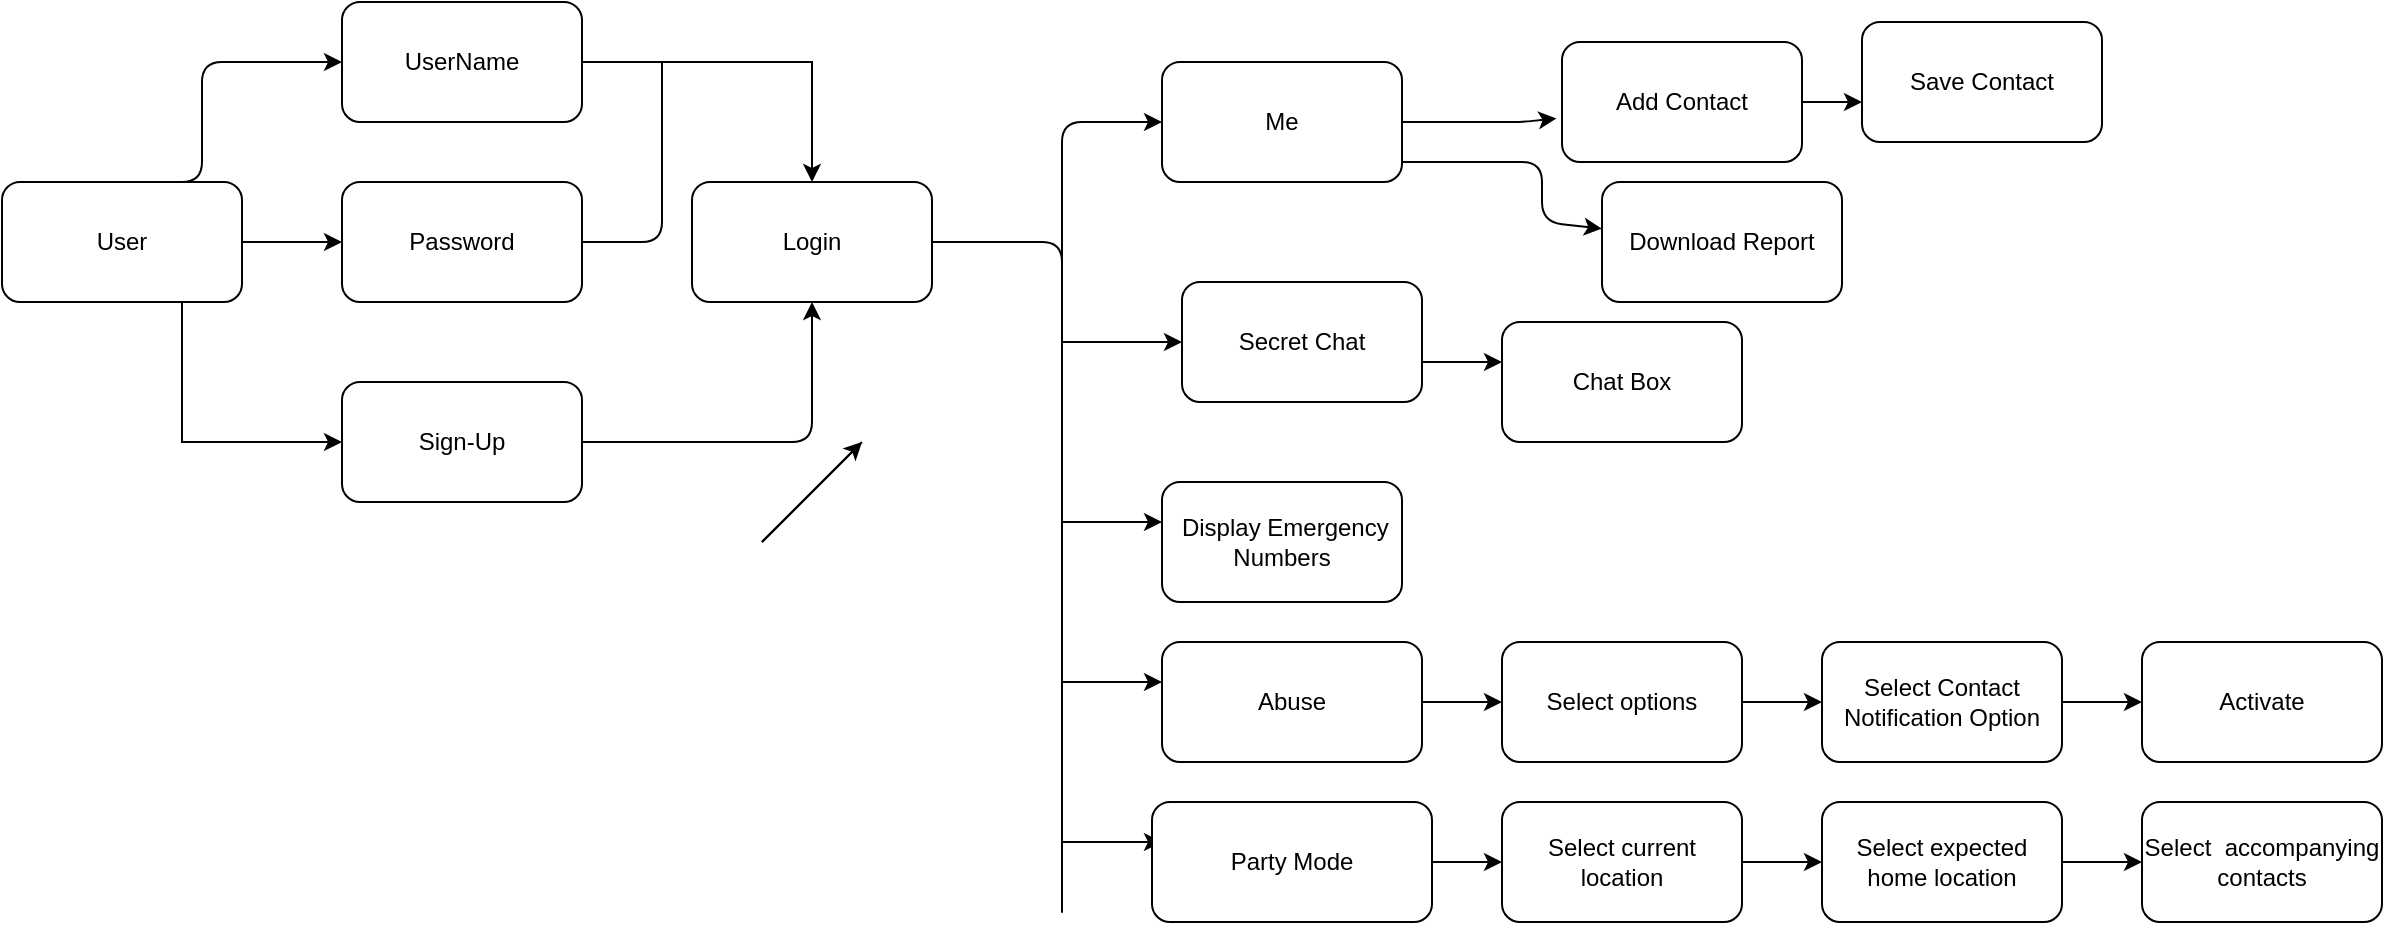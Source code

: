 <mxfile version="13.7.7" type="github">
  <diagram id="YIhLA673CySWcGxgqSJr" name="Page-1">
    <mxGraphModel dx="1038" dy="548" grid="1" gridSize="10" guides="1" tooltips="1" connect="1" arrows="1" fold="1" page="1" pageScale="1" pageWidth="1100" pageHeight="850" math="0" shadow="0">
      <root>
        <mxCell id="0" />
        <mxCell id="1" parent="0" />
        <mxCell id="OJl8rYbP5pRNovjzFYsz-4" style="edgeStyle=orthogonalEdgeStyle;rounded=0;orthogonalLoop=1;jettySize=auto;html=1;exitX=1;exitY=0.5;exitDx=0;exitDy=0;entryX=0;entryY=0.5;entryDx=0;entryDy=0;" edge="1" parent="1" source="igALqkXPBZ-Jk3Xrs15g-1" target="igALqkXPBZ-Jk3Xrs15g-6">
          <mxGeometry relative="1" as="geometry" />
        </mxCell>
        <mxCell id="OJl8rYbP5pRNovjzFYsz-6" style="edgeStyle=orthogonalEdgeStyle;rounded=0;orthogonalLoop=1;jettySize=auto;html=1;exitX=0.75;exitY=1;exitDx=0;exitDy=0;entryX=0;entryY=0.5;entryDx=0;entryDy=0;" edge="1" parent="1" source="igALqkXPBZ-Jk3Xrs15g-1" target="igALqkXPBZ-Jk3Xrs15g-7">
          <mxGeometry relative="1" as="geometry" />
        </mxCell>
        <mxCell id="igALqkXPBZ-Jk3Xrs15g-1" value="User" style="rounded=1;whiteSpace=wrap;html=1;" parent="1" vertex="1">
          <mxGeometry x="20" y="110" width="120" height="60" as="geometry" />
        </mxCell>
        <mxCell id="igALqkXPBZ-Jk3Xrs15g-2" value="Login" style="rounded=1;whiteSpace=wrap;html=1;" parent="1" vertex="1">
          <mxGeometry x="365" y="110" width="120" height="60" as="geometry" />
        </mxCell>
        <mxCell id="OJl8rYbP5pRNovjzFYsz-10" style="edgeStyle=orthogonalEdgeStyle;rounded=0;orthogonalLoop=1;jettySize=auto;html=1;entryX=0.5;entryY=0;entryDx=0;entryDy=0;" edge="1" parent="1" source="igALqkXPBZ-Jk3Xrs15g-3" target="igALqkXPBZ-Jk3Xrs15g-2">
          <mxGeometry relative="1" as="geometry" />
        </mxCell>
        <mxCell id="igALqkXPBZ-Jk3Xrs15g-3" value="UserName" style="rounded=1;whiteSpace=wrap;html=1;" parent="1" vertex="1">
          <mxGeometry x="190" y="20" width="120" height="60" as="geometry" />
        </mxCell>
        <mxCell id="igALqkXPBZ-Jk3Xrs15g-4" value="&amp;nbsp;Display Emergency Numbers" style="rounded=1;whiteSpace=wrap;html=1;" parent="1" vertex="1">
          <mxGeometry x="600" y="260" width="120" height="60" as="geometry" />
        </mxCell>
        <mxCell id="igALqkXPBZ-Jk3Xrs15g-5" value="Me" style="rounded=1;whiteSpace=wrap;html=1;" parent="1" vertex="1">
          <mxGeometry x="600" y="50" width="120" height="60" as="geometry" />
        </mxCell>
        <mxCell id="igALqkXPBZ-Jk3Xrs15g-6" value="Password" style="rounded=1;whiteSpace=wrap;html=1;" parent="1" vertex="1">
          <mxGeometry x="190" y="110" width="120" height="60" as="geometry" />
        </mxCell>
        <mxCell id="igALqkXPBZ-Jk3Xrs15g-7" value="Sign-Up" style="rounded=1;whiteSpace=wrap;html=1;" parent="1" vertex="1">
          <mxGeometry x="190" y="210" width="120" height="60" as="geometry" />
        </mxCell>
        <mxCell id="OJl8rYbP5pRNovjzFYsz-31" style="edgeStyle=orthogonalEdgeStyle;rounded=0;orthogonalLoop=1;jettySize=auto;html=1;exitX=1;exitY=0.5;exitDx=0;exitDy=0;" edge="1" parent="1" source="igALqkXPBZ-Jk3Xrs15g-8" target="OJl8rYbP5pRNovjzFYsz-32">
          <mxGeometry relative="1" as="geometry">
            <mxPoint x="830" y="180" as="targetPoint" />
            <Array as="points">
              <mxPoint x="730" y="200" />
            </Array>
          </mxGeometry>
        </mxCell>
        <mxCell id="igALqkXPBZ-Jk3Xrs15g-8" value="Secret Chat" style="rounded=1;whiteSpace=wrap;html=1;" parent="1" vertex="1">
          <mxGeometry x="610" y="160" width="120" height="60" as="geometry" />
        </mxCell>
        <mxCell id="igALqkXPBZ-Jk3Xrs15g-10" value="" style="endArrow=classic;html=1;entryX=0;entryY=0.5;entryDx=0;entryDy=0;exitX=0.5;exitY=0;exitDx=0;exitDy=0;" parent="1" target="igALqkXPBZ-Jk3Xrs15g-3" edge="1" source="igALqkXPBZ-Jk3Xrs15g-1">
          <mxGeometry width="50" height="50" relative="1" as="geometry">
            <mxPoint x="400" y="280" as="sourcePoint" />
            <mxPoint x="340" y="120" as="targetPoint" />
            <Array as="points">
              <mxPoint x="120" y="110" />
              <mxPoint x="120" y="50" />
            </Array>
          </mxGeometry>
        </mxCell>
        <mxCell id="OJl8rYbP5pRNovjzFYsz-9" value="" style="endArrow=classic;html=1;entryX=0.5;entryY=1;entryDx=0;entryDy=0;" edge="1" parent="1" target="igALqkXPBZ-Jk3Xrs15g-2">
          <mxGeometry width="50" height="50" relative="1" as="geometry">
            <mxPoint x="310" y="240" as="sourcePoint" />
            <mxPoint x="450" y="260" as="targetPoint" />
            <Array as="points">
              <mxPoint x="310" y="240" />
              <mxPoint x="425" y="240" />
            </Array>
          </mxGeometry>
        </mxCell>
        <mxCell id="OJl8rYbP5pRNovjzFYsz-16" value="" style="endArrow=none;html=1;exitX=1;exitY=0.5;exitDx=0;exitDy=0;" edge="1" parent="1" source="igALqkXPBZ-Jk3Xrs15g-6">
          <mxGeometry width="50" height="50" relative="1" as="geometry">
            <mxPoint x="400" y="290" as="sourcePoint" />
            <mxPoint x="350" y="50" as="targetPoint" />
            <Array as="points">
              <mxPoint x="350" y="140" />
            </Array>
          </mxGeometry>
        </mxCell>
        <mxCell id="OJl8rYbP5pRNovjzFYsz-17" value="" style="endArrow=classic;html=1;exitX=1;exitY=0.5;exitDx=0;exitDy=0;" edge="1" parent="1" source="igALqkXPBZ-Jk3Xrs15g-2">
          <mxGeometry width="50" height="50" relative="1" as="geometry">
            <mxPoint x="450" y="240" as="sourcePoint" />
            <mxPoint x="600" y="80" as="targetPoint" />
            <Array as="points">
              <mxPoint x="550" y="140" />
              <mxPoint x="550" y="480" />
              <mxPoint x="550" y="80" />
            </Array>
          </mxGeometry>
        </mxCell>
        <mxCell id="OJl8rYbP5pRNovjzFYsz-18" value="" style="endArrow=none;html=1;" edge="1" parent="1">
          <mxGeometry width="50" height="50" relative="1" as="geometry">
            <mxPoint x="400" y="290" as="sourcePoint" />
            <mxPoint x="450" y="240" as="targetPoint" />
          </mxGeometry>
        </mxCell>
        <mxCell id="OJl8rYbP5pRNovjzFYsz-19" value="" style="endArrow=classic;html=1;entryX=0;entryY=0.5;entryDx=0;entryDy=0;" edge="1" parent="1" target="igALqkXPBZ-Jk3Xrs15g-8">
          <mxGeometry width="50" height="50" relative="1" as="geometry">
            <mxPoint x="550" y="190" as="sourcePoint" />
            <mxPoint x="610" y="170" as="targetPoint" />
            <Array as="points">
              <mxPoint x="590" y="190" />
            </Array>
          </mxGeometry>
        </mxCell>
        <mxCell id="OJl8rYbP5pRNovjzFYsz-20" value="" style="endArrow=classic;html=1;" edge="1" parent="1">
          <mxGeometry width="50" height="50" relative="1" as="geometry">
            <mxPoint x="400" y="290" as="sourcePoint" />
            <mxPoint x="450" y="240" as="targetPoint" />
          </mxGeometry>
        </mxCell>
        <mxCell id="OJl8rYbP5pRNovjzFYsz-22" value="" style="endArrow=classic;html=1;" edge="1" parent="1">
          <mxGeometry width="50" height="50" relative="1" as="geometry">
            <mxPoint x="550" y="280" as="sourcePoint" />
            <mxPoint x="600" y="280" as="targetPoint" />
            <Array as="points">
              <mxPoint x="570" y="280" />
              <mxPoint x="600" y="280" />
            </Array>
          </mxGeometry>
        </mxCell>
        <mxCell id="OJl8rYbP5pRNovjzFYsz-23" value="" style="endArrow=classic;html=1;exitX=1;exitY=0.5;exitDx=0;exitDy=0;entryX=-0.023;entryY=0.637;entryDx=0;entryDy=0;entryPerimeter=0;" edge="1" parent="1" source="igALqkXPBZ-Jk3Xrs15g-5" target="OJl8rYbP5pRNovjzFYsz-24">
          <mxGeometry width="50" height="50" relative="1" as="geometry">
            <mxPoint x="780" y="130" as="sourcePoint" />
            <mxPoint x="790" y="50" as="targetPoint" />
            <Array as="points">
              <mxPoint x="760" y="80" />
              <mxPoint x="780" y="80" />
            </Array>
          </mxGeometry>
        </mxCell>
        <mxCell id="OJl8rYbP5pRNovjzFYsz-24" value="Add Contact" style="rounded=1;whiteSpace=wrap;html=1;" vertex="1" parent="1">
          <mxGeometry x="800" y="40" width="120" height="60" as="geometry" />
        </mxCell>
        <mxCell id="OJl8rYbP5pRNovjzFYsz-25" value="" style="endArrow=classic;html=1;" edge="1" parent="1" target="OJl8rYbP5pRNovjzFYsz-26">
          <mxGeometry width="50" height="50" relative="1" as="geometry">
            <mxPoint x="720" y="100" as="sourcePoint" />
            <mxPoint x="840" y="130" as="targetPoint" />
            <Array as="points">
              <mxPoint x="790" y="100" />
              <mxPoint x="790" y="130" />
            </Array>
          </mxGeometry>
        </mxCell>
        <mxCell id="OJl8rYbP5pRNovjzFYsz-26" value="Download Report" style="rounded=1;whiteSpace=wrap;html=1;" vertex="1" parent="1">
          <mxGeometry x="820" y="110" width="120" height="60" as="geometry" />
        </mxCell>
        <mxCell id="OJl8rYbP5pRNovjzFYsz-27" value="" style="endArrow=classic;html=1;exitX=1;exitY=0.5;exitDx=0;exitDy=0;" edge="1" parent="1" source="OJl8rYbP5pRNovjzFYsz-24" target="OJl8rYbP5pRNovjzFYsz-28">
          <mxGeometry width="50" height="50" relative="1" as="geometry">
            <mxPoint x="800" y="260" as="sourcePoint" />
            <mxPoint x="970" y="70" as="targetPoint" />
            <Array as="points">
              <mxPoint x="950" y="70" />
            </Array>
          </mxGeometry>
        </mxCell>
        <mxCell id="OJl8rYbP5pRNovjzFYsz-28" value="Save Contact" style="rounded=1;whiteSpace=wrap;html=1;" vertex="1" parent="1">
          <mxGeometry x="950" y="30" width="120" height="60" as="geometry" />
        </mxCell>
        <mxCell id="OJl8rYbP5pRNovjzFYsz-32" value="Chat Box" style="rounded=1;whiteSpace=wrap;html=1;" vertex="1" parent="1">
          <mxGeometry x="770" y="180" width="120" height="60" as="geometry" />
        </mxCell>
        <mxCell id="OJl8rYbP5pRNovjzFYsz-34" value="" style="endArrow=classic;html=1;" edge="1" parent="1">
          <mxGeometry width="50" height="50" relative="1" as="geometry">
            <mxPoint x="550" y="360" as="sourcePoint" />
            <mxPoint x="600" y="360" as="targetPoint" />
            <Array as="points" />
          </mxGeometry>
        </mxCell>
        <mxCell id="OJl8rYbP5pRNovjzFYsz-35" value="Abuse" style="rounded=1;whiteSpace=wrap;html=1;" vertex="1" parent="1">
          <mxGeometry x="600" y="340" width="130" height="60" as="geometry" />
        </mxCell>
        <mxCell id="OJl8rYbP5pRNovjzFYsz-36" value="Select options" style="rounded=1;whiteSpace=wrap;html=1;" vertex="1" parent="1">
          <mxGeometry x="770" y="340" width="120" height="60" as="geometry" />
        </mxCell>
        <mxCell id="OJl8rYbP5pRNovjzFYsz-37" value="" style="endArrow=classic;html=1;exitX=1;exitY=0.5;exitDx=0;exitDy=0;entryX=0;entryY=0.5;entryDx=0;entryDy=0;" edge="1" parent="1" source="OJl8rYbP5pRNovjzFYsz-35" target="OJl8rYbP5pRNovjzFYsz-36">
          <mxGeometry width="50" height="50" relative="1" as="geometry">
            <mxPoint x="800" y="250" as="sourcePoint" />
            <mxPoint x="850" y="200" as="targetPoint" />
            <Array as="points" />
          </mxGeometry>
        </mxCell>
        <mxCell id="OJl8rYbP5pRNovjzFYsz-38" value="" style="endArrow=classic;html=1;exitX=1;exitY=0.5;exitDx=0;exitDy=0;" edge="1" parent="1" source="OJl8rYbP5pRNovjzFYsz-36" target="OJl8rYbP5pRNovjzFYsz-39">
          <mxGeometry width="50" height="50" relative="1" as="geometry">
            <mxPoint x="920" y="390" as="sourcePoint" />
            <mxPoint x="960" y="370" as="targetPoint" />
          </mxGeometry>
        </mxCell>
        <mxCell id="OJl8rYbP5pRNovjzFYsz-39" value="Select Contact Notification Option" style="rounded=1;whiteSpace=wrap;html=1;" vertex="1" parent="1">
          <mxGeometry x="930" y="340" width="120" height="60" as="geometry" />
        </mxCell>
        <mxCell id="OJl8rYbP5pRNovjzFYsz-40" value="" style="endArrow=classic;html=1;exitX=1;exitY=0.5;exitDx=0;exitDy=0;" edge="1" parent="1" source="OJl8rYbP5pRNovjzFYsz-39" target="OJl8rYbP5pRNovjzFYsz-41">
          <mxGeometry width="50" height="50" relative="1" as="geometry">
            <mxPoint x="1050" y="390" as="sourcePoint" />
            <mxPoint x="1080" y="370" as="targetPoint" />
          </mxGeometry>
        </mxCell>
        <mxCell id="OJl8rYbP5pRNovjzFYsz-41" value="Activate" style="rounded=1;whiteSpace=wrap;html=1;" vertex="1" parent="1">
          <mxGeometry x="1090" y="340" width="120" height="60" as="geometry" />
        </mxCell>
        <mxCell id="OJl8rYbP5pRNovjzFYsz-42" value="" style="endArrow=classic;html=1;" edge="1" parent="1">
          <mxGeometry width="50" height="50" relative="1" as="geometry">
            <mxPoint x="550" y="440" as="sourcePoint" />
            <mxPoint x="600" y="440" as="targetPoint" />
            <Array as="points" />
          </mxGeometry>
        </mxCell>
        <mxCell id="OJl8rYbP5pRNovjzFYsz-43" value="Party Mode" style="rounded=1;whiteSpace=wrap;html=1;" vertex="1" parent="1">
          <mxGeometry x="595" y="420" width="140" height="60" as="geometry" />
        </mxCell>
        <mxCell id="OJl8rYbP5pRNovjzFYsz-44" value="Select current location" style="rounded=1;whiteSpace=wrap;html=1;" vertex="1" parent="1">
          <mxGeometry x="770" y="420" width="120" height="60" as="geometry" />
        </mxCell>
        <mxCell id="OJl8rYbP5pRNovjzFYsz-45" value="" style="endArrow=classic;html=1;exitX=1;exitY=0.5;exitDx=0;exitDy=0;entryX=0;entryY=0.5;entryDx=0;entryDy=0;" edge="1" parent="1" source="OJl8rYbP5pRNovjzFYsz-43" target="OJl8rYbP5pRNovjzFYsz-44">
          <mxGeometry width="50" height="50" relative="1" as="geometry">
            <mxPoint x="800" y="330" as="sourcePoint" />
            <mxPoint x="850" y="280" as="targetPoint" />
            <Array as="points" />
          </mxGeometry>
        </mxCell>
        <mxCell id="OJl8rYbP5pRNovjzFYsz-46" value="" style="endArrow=classic;html=1;exitX=1;exitY=0.5;exitDx=0;exitDy=0;" edge="1" parent="1" source="OJl8rYbP5pRNovjzFYsz-44" target="OJl8rYbP5pRNovjzFYsz-47">
          <mxGeometry width="50" height="50" relative="1" as="geometry">
            <mxPoint x="855" y="470" as="sourcePoint" />
            <mxPoint x="895" y="450" as="targetPoint" />
          </mxGeometry>
        </mxCell>
        <mxCell id="OJl8rYbP5pRNovjzFYsz-47" value="Select expected home location" style="rounded=1;whiteSpace=wrap;html=1;" vertex="1" parent="1">
          <mxGeometry x="930" y="420" width="120" height="60" as="geometry" />
        </mxCell>
        <mxCell id="OJl8rYbP5pRNovjzFYsz-48" value="" style="endArrow=classic;html=1;exitX=1;exitY=0.5;exitDx=0;exitDy=0;" edge="1" parent="1" source="OJl8rYbP5pRNovjzFYsz-47" target="OJl8rYbP5pRNovjzFYsz-49">
          <mxGeometry width="50" height="50" relative="1" as="geometry">
            <mxPoint x="1050" y="470" as="sourcePoint" />
            <mxPoint x="1080" y="450" as="targetPoint" />
          </mxGeometry>
        </mxCell>
        <mxCell id="OJl8rYbP5pRNovjzFYsz-49" value="Select&amp;nbsp; accompanying contacts" style="rounded=1;whiteSpace=wrap;html=1;" vertex="1" parent="1">
          <mxGeometry x="1090" y="420" width="120" height="60" as="geometry" />
        </mxCell>
      </root>
    </mxGraphModel>
  </diagram>
</mxfile>
